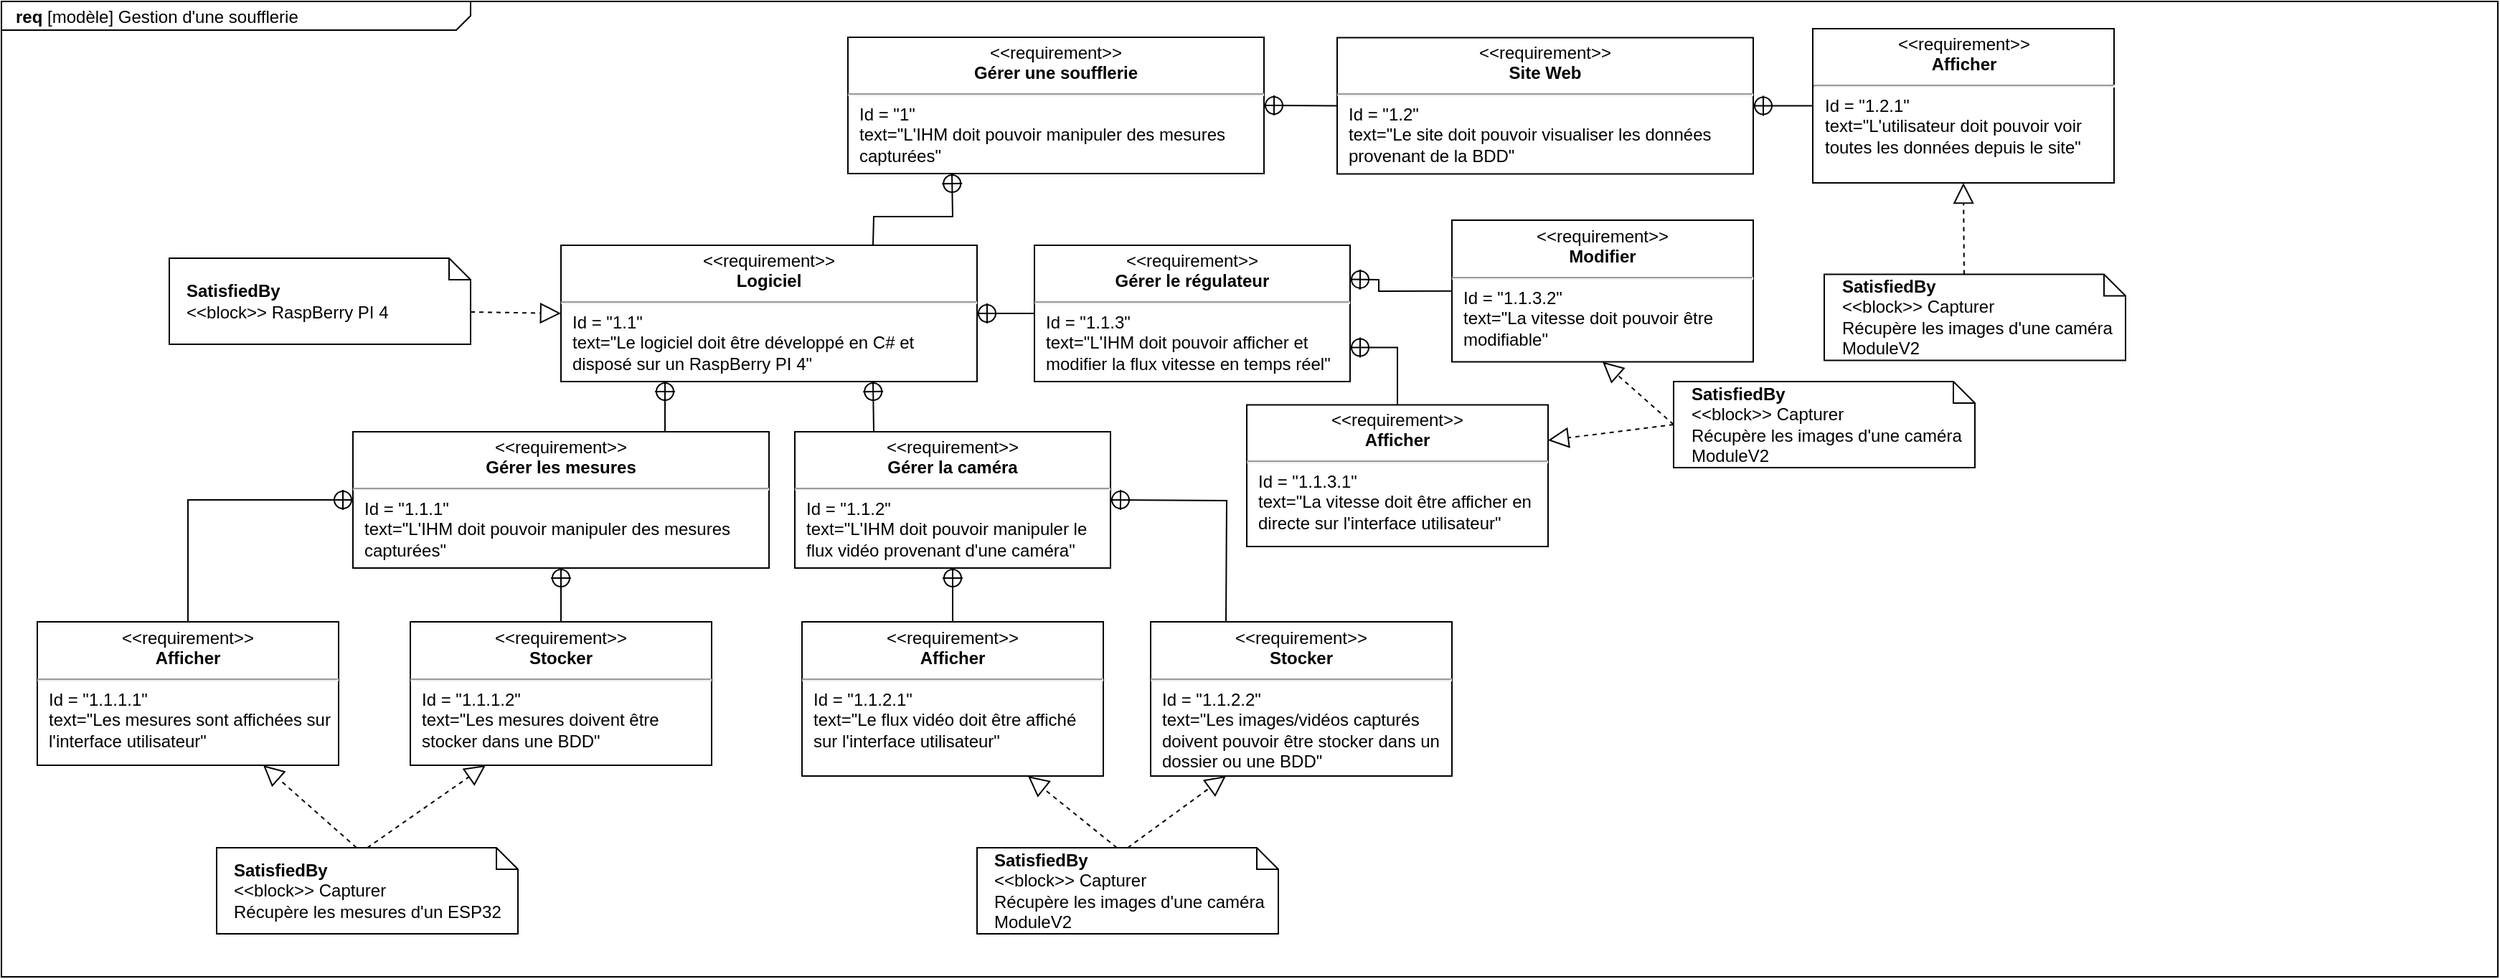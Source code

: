 <mxfile version="21.2.9" type="github">
  <diagram name="Page-1" id="929967ad-93f9-6ef4-fab6-5d389245f69c">
    <mxGraphModel dx="1512" dy="740" grid="0" gridSize="10" guides="1" tooltips="1" connect="1" arrows="1" fold="1" page="1" pageScale="1.5" pageWidth="1169" pageHeight="826" background="none" math="0" shadow="0">
      <root>
        <mxCell id="0" style=";html=1;" />
        <mxCell id="1" style=";html=1;" parent="0" />
        <mxCell id="1672d66443f91eb5-1" value="&lt;p style=&quot;margin: 0px ; margin-top: 4px ; margin-left: 10px ; text-align: left&quot;&gt;&lt;b&gt;req&lt;/b&gt;&amp;nbsp;[modèle] Gestion d&#39;une soufflerie&lt;/p&gt;" style="html=1;strokeWidth=1;shape=mxgraph.sysml.package;html=1;overflow=fill;whiteSpace=wrap;fillColor=none;gradientColor=none;fontSize=12;align=center;labelX=327.64;" parent="1" vertex="1">
          <mxGeometry x="160" y="340" width="1740" height="680" as="geometry" />
        </mxCell>
        <mxCell id="1672d66443f91eb5-21" style="edgeStyle=none;rounded=0;html=1;dashed=1;endArrow=none;endFill=0;jettySize=auto;orthogonalLoop=1;" parent="1" source="1672d66443f91eb5-6" edge="1">
          <mxGeometry relative="1" as="geometry">
            <mxPoint x="1066.583" y="655" as="targetPoint" />
          </mxGeometry>
        </mxCell>
        <mxCell id="1672d66443f91eb5-16" style="edgeStyle=orthogonalEdgeStyle;rounded=0;html=1;endArrow=circlePlus;endFill=0;jettySize=auto;orthogonalLoop=1;entryX=0.25;entryY=1;" parent="1" target="1672d66443f91eb5-5" edge="1">
          <mxGeometry relative="1" as="geometry">
            <Array as="points">
              <mxPoint x="627" y="635" />
              <mxPoint x="677" y="635" />
            </Array>
            <mxPoint x="627" y="655" as="sourcePoint" />
          </mxGeometry>
        </mxCell>
        <mxCell id="1672d66443f91eb5-17" style="edgeStyle=orthogonalEdgeStyle;rounded=0;html=1;endArrow=circlePlus;endFill=0;jettySize=auto;orthogonalLoop=1;entryX=0.5;entryY=1;" parent="1" source="1672d66443f91eb5-8" edge="1">
          <mxGeometry relative="1" as="geometry">
            <Array as="points">
              <mxPoint x="817" y="635" />
              <mxPoint x="717" y="635" />
            </Array>
            <mxPoint x="717" y="605" as="targetPoint" />
          </mxGeometry>
        </mxCell>
        <mxCell id="1672d66443f91eb5-18" style="edgeStyle=orthogonalEdgeStyle;rounded=0;html=1;endArrow=circlePlus;endFill=0;jettySize=auto;orthogonalLoop=1;entryX=0.75;entryY=1;" parent="1" source="1672d66443f91eb5-9" edge="1">
          <mxGeometry relative="1" as="geometry">
            <Array as="points">
              <mxPoint x="1017" y="625" />
              <mxPoint x="757" y="625" />
            </Array>
            <mxPoint x="757" y="605" as="targetPoint" />
          </mxGeometry>
        </mxCell>
        <mxCell id="MLXDjhbPjjfRIESLKYg0-1" value="&lt;p style=&quot;margin: 0px ; margin-top: 4px ; text-align: center&quot;&gt;&amp;lt;&amp;lt;requirement&amp;gt;&amp;gt;&lt;br&gt;&lt;b&gt;Gérer&amp;nbsp;les mesures&lt;/b&gt;&lt;/p&gt;&lt;hr&gt;&lt;p style=&quot;margin: 0px ; margin-left: 8px ; text-align: left&quot;&gt;Id = &quot;1.1.1&quot;&lt;/p&gt;&lt;p style=&quot;margin: 0px ; margin-left: 8px ; text-align: left&quot;&gt;text=&quot;L&#39;IHM doit pouvoir manipuler des mesures capturées&quot;&lt;/p&gt;" style="shape=rect;html=1;overflow=fill;whiteSpace=wrap;" vertex="1" parent="1">
          <mxGeometry x="405" y="640" width="290" height="95" as="geometry" />
        </mxCell>
        <mxCell id="MLXDjhbPjjfRIESLKYg0-2" value="&lt;p style=&quot;margin: 0px ; margin-top: 4px ; text-align: center&quot;&gt;&amp;lt;&amp;lt;requirement&amp;gt;&amp;gt;&lt;br&gt;&lt;b&gt;Afficher&lt;/b&gt;&lt;/p&gt;&lt;hr&gt;&lt;p style=&quot;margin: 0px ; margin-left: 8px ; text-align: left&quot;&gt;Id = &quot;1.1.1.1&quot;&lt;/p&gt;&lt;p style=&quot;margin: 0px ; margin-left: 8px ; text-align: left&quot;&gt;text=&quot;Les mesures sont affichées sur l&#39;interface utilisateur&quot;&lt;/p&gt;" style="shape=rect;html=1;overflow=fill;whiteSpace=wrap;" vertex="1" parent="1">
          <mxGeometry x="185" y="772.5" width="210" height="100" as="geometry" />
        </mxCell>
        <mxCell id="MLXDjhbPjjfRIESLKYg0-3" value="" style="edgeStyle=none;html=1;startArrow=sysMLPackCont;startSize=12;endArrow=none;rounded=0;exitX=0;exitY=0.5;exitDx=0;exitDy=0;entryX=0.5;entryY=0;entryDx=0;entryDy=0;" edge="1" parent="1" source="MLXDjhbPjjfRIESLKYg0-1" target="MLXDjhbPjjfRIESLKYg0-2">
          <mxGeometry width="160" relative="1" as="geometry">
            <mxPoint x="505" y="872.5" as="sourcePoint" />
            <mxPoint x="665" y="872.5" as="targetPoint" />
            <Array as="points">
              <mxPoint x="290" y="687.5" />
            </Array>
          </mxGeometry>
        </mxCell>
        <mxCell id="MLXDjhbPjjfRIESLKYg0-4" value="&lt;p style=&quot;margin: 0px ; margin-top: 4px ; text-align: center&quot;&gt;&amp;lt;&amp;lt;requirement&amp;gt;&amp;gt;&lt;br&gt;&lt;b&gt;Stocker&lt;/b&gt;&lt;/p&gt;&lt;hr&gt;&lt;p style=&quot;margin: 0px ; margin-left: 8px ; text-align: left&quot;&gt;Id = &quot;1.1.1.2&quot;&lt;/p&gt;&lt;p style=&quot;margin: 0px ; margin-left: 8px ; text-align: left&quot;&gt;text=&quot;Les mesures doivent être stocker dans une BDD&quot;&lt;/p&gt;" style="shape=rect;html=1;overflow=fill;whiteSpace=wrap;" vertex="1" parent="1">
          <mxGeometry x="445" y="772.5" width="210" height="100" as="geometry" />
        </mxCell>
        <mxCell id="MLXDjhbPjjfRIESLKYg0-5" value="" style="edgeStyle=none;html=1;startArrow=sysMLPackCont;startSize=12;endArrow=none;rounded=0;exitX=0.5;exitY=1;exitDx=0;exitDy=0;entryX=0.5;entryY=0;entryDx=0;entryDy=0;" edge="1" parent="1" source="MLXDjhbPjjfRIESLKYg0-1" target="MLXDjhbPjjfRIESLKYg0-4">
          <mxGeometry width="160" relative="1" as="geometry">
            <mxPoint x="535" y="812.5" as="sourcePoint" />
            <mxPoint x="695" y="812.5" as="targetPoint" />
          </mxGeometry>
        </mxCell>
        <mxCell id="MLXDjhbPjjfRIESLKYg0-9" value="&lt;p style=&quot;margin: 0px ; margin-top: 4px ; text-align: center&quot;&gt;&amp;lt;&amp;lt;requirement&amp;gt;&amp;gt;&lt;br&gt;&lt;b&gt;Gérer une soufflerie&lt;/b&gt;&lt;/p&gt;&lt;hr&gt;&lt;p style=&quot;margin: 0px ; margin-left: 8px ; text-align: left&quot;&gt;Id = &quot;1&quot;&lt;/p&gt;&lt;p style=&quot;margin: 0px ; margin-left: 8px ; text-align: left&quot;&gt;text=&quot;L&#39;IHM doit pouvoir manipuler des mesures capturées&quot;&lt;/p&gt;" style="shape=rect;html=1;overflow=fill;whiteSpace=wrap;" vertex="1" parent="1">
          <mxGeometry x="750" y="365" width="290" height="95" as="geometry" />
        </mxCell>
        <mxCell id="MLXDjhbPjjfRIESLKYg0-10" value="&lt;p style=&quot;margin: 0px ; margin-top: 4px ; text-align: center&quot;&gt;&amp;lt;&amp;lt;requirement&amp;gt;&amp;gt;&lt;br&gt;&lt;b&gt;Logiciel&lt;/b&gt;&lt;/p&gt;&lt;hr&gt;&lt;p style=&quot;margin: 0px ; margin-left: 8px ; text-align: left&quot;&gt;Id = &quot;1.1&quot;&lt;/p&gt;&lt;p style=&quot;margin: 0px ; margin-left: 8px ; text-align: left&quot;&gt;text=&quot;Le logiciel doit être développé en C# et disposé sur un RaspBerry PI 4&quot;&lt;/p&gt;" style="shape=rect;html=1;overflow=fill;whiteSpace=wrap;" vertex="1" parent="1">
          <mxGeometry x="550" y="510" width="290" height="95" as="geometry" />
        </mxCell>
        <mxCell id="MLXDjhbPjjfRIESLKYg0-12" value="" style="edgeStyle=none;html=1;startArrow=sysMLPackCont;startSize=12;endArrow=none;rounded=0;exitX=0.25;exitY=1;exitDx=0;exitDy=0;entryX=0.75;entryY=0;entryDx=0;entryDy=0;" edge="1" parent="1" source="MLXDjhbPjjfRIESLKYg0-10" target="MLXDjhbPjjfRIESLKYg0-1">
          <mxGeometry width="160" relative="1" as="geometry">
            <mxPoint x="620" y="610" as="sourcePoint" />
            <mxPoint x="780" y="610" as="targetPoint" />
          </mxGeometry>
        </mxCell>
        <mxCell id="MLXDjhbPjjfRIESLKYg0-16" value="&lt;b&gt;SatisfiedBy&lt;/b&gt;&lt;div&gt;&amp;lt;&amp;lt;block&amp;gt;&amp;gt; RaspBerry PI 4&lt;/div&gt;" style="shape=note;size=15;align=left;spacingLeft=10;html=1;whiteSpace=wrap;strokeWidth=1;fontSize=12;" vertex="1" parent="1">
          <mxGeometry x="277" y="519" width="210" height="60" as="geometry" />
        </mxCell>
        <mxCell id="MLXDjhbPjjfRIESLKYg0-18" value="" style="edgeStyle=none;html=1;endSize=12;endArrow=block;endFill=0;dashed=1;rounded=0;exitX=0;exitY=0;exitDx=210;exitDy=37.5;exitPerimeter=0;entryX=0;entryY=0.5;entryDx=0;entryDy=0;" edge="1" parent="1" source="MLXDjhbPjjfRIESLKYg0-16" target="MLXDjhbPjjfRIESLKYg0-10">
          <mxGeometry width="160" relative="1" as="geometry">
            <mxPoint x="490" y="650" as="sourcePoint" />
            <mxPoint x="650" y="650" as="targetPoint" />
          </mxGeometry>
        </mxCell>
        <mxCell id="MLXDjhbPjjfRIESLKYg0-20" value="&lt;b&gt;SatisfiedBy&lt;/b&gt;&lt;div&gt;&amp;lt;&amp;lt;block&amp;gt;&amp;gt; Capturer&lt;/div&gt;&lt;div&gt;Récupère les mesures d&#39;un ESP32&lt;/div&gt;" style="shape=note;size=15;align=left;spacingLeft=10;html=1;whiteSpace=wrap;strokeWidth=1;fontSize=12;" vertex="1" parent="1">
          <mxGeometry x="310" y="930" width="210" height="60" as="geometry" />
        </mxCell>
        <mxCell id="MLXDjhbPjjfRIESLKYg0-21" value="" style="edgeStyle=none;html=1;endSize=12;endArrow=block;endFill=0;dashed=1;rounded=0;exitX=0;exitY=0;exitDx=97.5;exitDy=0;exitPerimeter=0;entryX=0.75;entryY=1;entryDx=0;entryDy=0;" edge="1" parent="1" source="MLXDjhbPjjfRIESLKYg0-20" target="MLXDjhbPjjfRIESLKYg0-2">
          <mxGeometry width="160" relative="1" as="geometry">
            <mxPoint x="245" y="1091" as="sourcePoint" />
            <mxPoint x="315" y="990" as="targetPoint" />
          </mxGeometry>
        </mxCell>
        <mxCell id="MLXDjhbPjjfRIESLKYg0-35" value="&lt;p style=&quot;margin: 0px ; margin-top: 4px ; text-align: center&quot;&gt;&amp;lt;&amp;lt;requirement&amp;gt;&amp;gt;&lt;br&gt;&lt;b&gt;Gérer&amp;nbsp;la caméra&lt;/b&gt;&lt;/p&gt;&lt;hr&gt;&lt;p style=&quot;margin: 0px ; margin-left: 8px ; text-align: left&quot;&gt;Id = &quot;1.1.2&quot;&lt;/p&gt;&lt;p style=&quot;margin: 0px ; margin-left: 8px ; text-align: left&quot;&gt;text=&quot;L&#39;IHM doit pouvoir manipuler le flux vidéo provenant d&#39;une caméra&quot;&lt;/p&gt;" style="shape=rect;html=1;overflow=fill;whiteSpace=wrap;" vertex="1" parent="1">
          <mxGeometry x="713" y="640" width="220" height="95" as="geometry" />
        </mxCell>
        <mxCell id="MLXDjhbPjjfRIESLKYg0-38" value="&lt;p style=&quot;margin: 0px ; margin-top: 4px ; text-align: center&quot;&gt;&amp;lt;&amp;lt;requirement&amp;gt;&amp;gt;&lt;br&gt;&lt;b&gt;Afficher&lt;/b&gt;&lt;/p&gt;&lt;hr&gt;&lt;p style=&quot;margin: 0px ; margin-left: 8px ; text-align: left&quot;&gt;Id = &quot;1.1.2.1&quot;&lt;/p&gt;&lt;p style=&quot;margin: 0px ; margin-left: 8px ; text-align: left&quot;&gt;text=&quot;Le flux vidéo doit être affiché sur l&#39;interface utilisateur&quot;&lt;/p&gt;" style="shape=rect;html=1;overflow=fill;whiteSpace=wrap;" vertex="1" parent="1">
          <mxGeometry x="718" y="772.5" width="210" height="107.5" as="geometry" />
        </mxCell>
        <mxCell id="MLXDjhbPjjfRIESLKYg0-39" value="" style="edgeStyle=none;html=1;startArrow=sysMLPackCont;startSize=12;endArrow=none;rounded=0;exitX=0.5;exitY=1;exitDx=0;exitDy=0;entryX=0.5;entryY=0;entryDx=0;entryDy=0;" edge="1" parent="1" source="MLXDjhbPjjfRIESLKYg0-35" target="MLXDjhbPjjfRIESLKYg0-38">
          <mxGeometry width="160" relative="1" as="geometry">
            <mxPoint x="840" y="812.5" as="sourcePoint" />
            <mxPoint x="1000" y="812.5" as="targetPoint" />
          </mxGeometry>
        </mxCell>
        <mxCell id="MLXDjhbPjjfRIESLKYg0-40" value="" style="edgeStyle=none;html=1;startArrow=sysMLPackCont;startSize=12;endArrow=none;rounded=0;exitX=0.75;exitY=1;exitDx=0;exitDy=0;entryX=0.25;entryY=0;entryDx=0;entryDy=0;" edge="1" parent="1" target="MLXDjhbPjjfRIESLKYg0-35" source="MLXDjhbPjjfRIESLKYg0-10">
          <mxGeometry width="160" relative="1" as="geometry">
            <mxPoint x="1198" y="605" as="sourcePoint" />
            <mxPoint x="1355" y="610" as="targetPoint" />
          </mxGeometry>
        </mxCell>
        <mxCell id="MLXDjhbPjjfRIESLKYg0-42" value="&lt;b&gt;SatisfiedBy&lt;/b&gt;&lt;div&gt;&amp;lt;&amp;lt;block&amp;gt;&amp;gt; Capturer&lt;/div&gt;&lt;div&gt;Récupère les images d&#39;une caméra ModuleV2&lt;/div&gt;" style="shape=note;size=15;align=left;spacingLeft=10;html=1;whiteSpace=wrap;strokeWidth=1;fontSize=12;" vertex="1" parent="1">
          <mxGeometry x="840" y="930" width="210" height="60" as="geometry" />
        </mxCell>
        <mxCell id="MLXDjhbPjjfRIESLKYg0-43" value="" style="edgeStyle=none;html=1;endSize=12;endArrow=block;endFill=0;dashed=1;rounded=0;entryX=0.75;entryY=1;entryDx=0;entryDy=0;exitX=0;exitY=0;exitDx=97.5;exitDy=0;exitPerimeter=0;" edge="1" parent="1" source="MLXDjhbPjjfRIESLKYg0-42" target="MLXDjhbPjjfRIESLKYg0-38">
          <mxGeometry width="160" relative="1" as="geometry">
            <mxPoint x="940" y="994" as="sourcePoint" />
            <mxPoint x="1040" y="1006" as="targetPoint" />
          </mxGeometry>
        </mxCell>
        <mxCell id="MLXDjhbPjjfRIESLKYg0-46" value="&lt;p style=&quot;margin: 0px ; margin-top: 4px ; text-align: center&quot;&gt;&amp;lt;&amp;lt;requirement&amp;gt;&amp;gt;&lt;br&gt;&lt;b&gt;Stocker&lt;/b&gt;&lt;/p&gt;&lt;hr&gt;&lt;p style=&quot;margin: 0px ; margin-left: 8px ; text-align: left&quot;&gt;Id = &quot;1.1.2.2&quot;&lt;/p&gt;&lt;p style=&quot;margin: 0px ; margin-left: 8px ; text-align: left&quot;&gt;text=&quot;Les images/vidéos capturés doivent pouvoir être stocker dans un dossier ou une BDD&quot;&lt;/p&gt;" style="shape=rect;html=1;overflow=fill;whiteSpace=wrap;" vertex="1" parent="1">
          <mxGeometry x="961" y="772.5" width="210" height="107.5" as="geometry" />
        </mxCell>
        <mxCell id="MLXDjhbPjjfRIESLKYg0-47" value="" style="edgeStyle=none;html=1;startArrow=sysMLPackCont;startSize=12;endArrow=none;rounded=0;exitX=1;exitY=0.5;exitDx=0;exitDy=0;entryX=0.25;entryY=0;entryDx=0;entryDy=0;" edge="1" parent="1" source="MLXDjhbPjjfRIESLKYg0-35" target="MLXDjhbPjjfRIESLKYg0-46">
          <mxGeometry width="160" relative="1" as="geometry">
            <mxPoint x="833" y="745" as="sourcePoint" />
            <mxPoint x="833" y="783" as="targetPoint" />
            <Array as="points">
              <mxPoint x="1014" y="688" />
            </Array>
          </mxGeometry>
        </mxCell>
        <mxCell id="MLXDjhbPjjfRIESLKYg0-51" value="" style="edgeStyle=none;html=1;endSize=12;endArrow=block;endFill=0;dashed=1;rounded=0;exitX=0.5;exitY=0;exitDx=0;exitDy=0;exitPerimeter=0;entryX=0.25;entryY=1;entryDx=0;entryDy=0;" edge="1" parent="1" source="MLXDjhbPjjfRIESLKYg0-20" target="MLXDjhbPjjfRIESLKYg0-4">
          <mxGeometry width="160" relative="1" as="geometry">
            <mxPoint x="417" y="962" as="sourcePoint" />
            <mxPoint x="353" y="883" as="targetPoint" />
          </mxGeometry>
        </mxCell>
        <mxCell id="MLXDjhbPjjfRIESLKYg0-54" value="" style="edgeStyle=none;html=1;endSize=12;endArrow=block;endFill=0;dashed=1;rounded=0;entryX=0.25;entryY=1;entryDx=0;entryDy=0;exitX=0.5;exitY=0;exitDx=0;exitDy=0;exitPerimeter=0;" edge="1" parent="1" source="MLXDjhbPjjfRIESLKYg0-42" target="MLXDjhbPjjfRIESLKYg0-46">
          <mxGeometry width="160" relative="1" as="geometry">
            <mxPoint x="958" y="986" as="sourcePoint" />
            <mxPoint x="886" y="890" as="targetPoint" />
          </mxGeometry>
        </mxCell>
        <mxCell id="MLXDjhbPjjfRIESLKYg0-76" value="&lt;p style=&quot;margin: 0px ; margin-top: 4px ; text-align: center&quot;&gt;&amp;lt;&amp;lt;requirement&amp;gt;&amp;gt;&lt;br&gt;&lt;b&gt;Site Web&lt;/b&gt;&lt;/p&gt;&lt;hr&gt;&lt;p style=&quot;margin: 0px ; margin-left: 8px ; text-align: left&quot;&gt;Id = &quot;1.2&quot;&lt;/p&gt;&lt;p style=&quot;margin: 0px ; margin-left: 8px ; text-align: left&quot;&gt;text=&quot;Le site doit pouvoir visualiser les données provenant de la BDD&quot;&lt;/p&gt;" style="shape=rect;html=1;overflow=fill;whiteSpace=wrap;" vertex="1" parent="1">
          <mxGeometry x="1091" y="365.25" width="290" height="95" as="geometry" />
        </mxCell>
        <mxCell id="MLXDjhbPjjfRIESLKYg0-77" value="&lt;p style=&quot;margin: 0px ; margin-top: 4px ; text-align: center&quot;&gt;&amp;lt;&amp;lt;requirement&amp;gt;&amp;gt;&lt;br&gt;&lt;b&gt;Afficher&lt;/b&gt;&lt;/p&gt;&lt;hr&gt;&lt;p style=&quot;margin: 0px ; margin-left: 8px ; text-align: left&quot;&gt;Id = &quot;1.2.1&quot;&lt;/p&gt;&lt;p style=&quot;margin: 0px ; margin-left: 8px ; text-align: left&quot;&gt;text=&quot;L&#39;utilisateur doit pouvoir voir toutes les données depuis le site&quot;&lt;/p&gt;" style="shape=rect;html=1;overflow=fill;whiteSpace=wrap;" vertex="1" parent="1">
          <mxGeometry x="1422.5" y="359" width="210" height="107.5" as="geometry" />
        </mxCell>
        <mxCell id="MLXDjhbPjjfRIESLKYg0-79" value="&lt;b&gt;SatisfiedBy&lt;/b&gt;&lt;div&gt;&amp;lt;&amp;lt;block&amp;gt;&amp;gt; Capturer&lt;/div&gt;&lt;div&gt;Récupère les images d&#39;une caméra ModuleV2&lt;/div&gt;" style="shape=note;size=15;align=left;spacingLeft=10;html=1;whiteSpace=wrap;strokeWidth=1;fontSize=12;" vertex="1" parent="1">
          <mxGeometry x="1430.5" y="530.25" width="210" height="60" as="geometry" />
        </mxCell>
        <mxCell id="MLXDjhbPjjfRIESLKYg0-80" value="" style="edgeStyle=none;html=1;endSize=12;endArrow=block;endFill=0;dashed=1;rounded=0;entryX=0.5;entryY=1;entryDx=0;entryDy=0;exitX=0;exitY=0;exitDx=97.5;exitDy=0;exitPerimeter=0;" edge="1" parent="1" source="MLXDjhbPjjfRIESLKYg0-79" target="MLXDjhbPjjfRIESLKYg0-77">
          <mxGeometry width="160" relative="1" as="geometry">
            <mxPoint x="1085.5" y="795.25" as="sourcePoint" />
            <mxPoint x="1154.5" y="745.25" as="targetPoint" />
          </mxGeometry>
        </mxCell>
        <mxCell id="MLXDjhbPjjfRIESLKYg0-83" value="" style="edgeStyle=none;html=1;startArrow=sysMLPackCont;startSize=12;endArrow=none;rounded=0;exitX=1;exitY=0.5;exitDx=0;exitDy=0;entryX=0;entryY=0.5;entryDx=0;entryDy=0;" edge="1" parent="1" source="MLXDjhbPjjfRIESLKYg0-76" target="MLXDjhbPjjfRIESLKYg0-77">
          <mxGeometry width="160" relative="1" as="geometry">
            <mxPoint x="1245.5" y="585.25" as="sourcePoint" />
            <mxPoint x="1405.5" y="585.25" as="targetPoint" />
          </mxGeometry>
        </mxCell>
        <mxCell id="MLXDjhbPjjfRIESLKYg0-84" value="" style="edgeStyle=none;html=1;startArrow=sysMLPackCont;startSize=12;endArrow=none;rounded=0;exitX=1;exitY=0.5;exitDx=0;exitDy=0;entryX=0;entryY=0.5;entryDx=0;entryDy=0;" edge="1" parent="1" source="MLXDjhbPjjfRIESLKYg0-9" target="MLXDjhbPjjfRIESLKYg0-76">
          <mxGeometry width="160" relative="1" as="geometry">
            <mxPoint x="880" y="550" as="sourcePoint" />
            <mxPoint x="1040" y="550" as="targetPoint" />
          </mxGeometry>
        </mxCell>
        <mxCell id="MLXDjhbPjjfRIESLKYg0-85" value="" style="edgeStyle=none;html=1;startArrow=sysMLPackCont;startSize=12;endArrow=none;rounded=0;exitX=0.25;exitY=1;exitDx=0;exitDy=0;entryX=0.75;entryY=0;entryDx=0;entryDy=0;" edge="1" parent="1" source="MLXDjhbPjjfRIESLKYg0-9" target="MLXDjhbPjjfRIESLKYg0-10">
          <mxGeometry width="160" relative="1" as="geometry">
            <mxPoint x="640" y="480" as="sourcePoint" />
            <mxPoint x="800" y="480" as="targetPoint" />
            <Array as="points">
              <mxPoint x="823" y="490" />
              <mxPoint x="768" y="490" />
            </Array>
          </mxGeometry>
        </mxCell>
        <mxCell id="MLXDjhbPjjfRIESLKYg0-88" value="&lt;p style=&quot;margin: 0px ; margin-top: 4px ; text-align: center&quot;&gt;&amp;lt;&amp;lt;requirement&amp;gt;&amp;gt;&lt;br&gt;&lt;b&gt;Gérer&amp;nbsp;le régulateur&lt;/b&gt;&lt;/p&gt;&lt;hr&gt;&lt;p style=&quot;margin: 0px ; margin-left: 8px ; text-align: left&quot;&gt;Id = &quot;1.1.3&quot;&lt;/p&gt;&lt;p style=&quot;margin: 0px ; margin-left: 8px ; text-align: left&quot;&gt;text=&quot;L&#39;IHM doit pouvoir afficher et modifier la flux vitesse en temps réel&quot;&lt;/p&gt;" style="shape=rect;html=1;overflow=fill;whiteSpace=wrap;" vertex="1" parent="1">
          <mxGeometry x="880" y="510" width="220" height="95" as="geometry" />
        </mxCell>
        <mxCell id="MLXDjhbPjjfRIESLKYg0-89" value="&lt;p style=&quot;margin: 0px ; margin-top: 4px ; text-align: center&quot;&gt;&amp;lt;&amp;lt;requirement&amp;gt;&amp;gt;&lt;br&gt;&lt;b&gt;Afficher&lt;/b&gt;&lt;/p&gt;&lt;hr&gt;&lt;p style=&quot;margin: 0px ; margin-left: 8px ; text-align: left&quot;&gt;Id = &quot;1.1.3.1&quot;&lt;/p&gt;&lt;p style=&quot;margin: 0px ; margin-left: 8px ; text-align: left&quot;&gt;text=&quot;La vitesse doit être afficher en directe sur l&#39;interface utilisateur&quot;&lt;/p&gt;" style="shape=rect;html=1;overflow=fill;whiteSpace=wrap;" vertex="1" parent="1">
          <mxGeometry x="1028" y="621.25" width="210" height="98.75" as="geometry" />
        </mxCell>
        <mxCell id="MLXDjhbPjjfRIESLKYg0-90" value="" style="edgeStyle=none;html=1;startArrow=sysMLPackCont;startSize=12;endArrow=none;rounded=0;exitX=1;exitY=0.75;exitDx=0;exitDy=0;entryX=0.5;entryY=0;entryDx=0;entryDy=0;" edge="1" parent="1" source="MLXDjhbPjjfRIESLKYg0-88" target="MLXDjhbPjjfRIESLKYg0-89">
          <mxGeometry width="160" relative="1" as="geometry">
            <mxPoint x="1150" y="661.25" as="sourcePoint" />
            <mxPoint x="1310" y="661.25" as="targetPoint" />
            <Array as="points">
              <mxPoint x="1133" y="581.25" />
            </Array>
          </mxGeometry>
        </mxCell>
        <mxCell id="MLXDjhbPjjfRIESLKYg0-91" value="&lt;b&gt;SatisfiedBy&lt;/b&gt;&lt;div&gt;&amp;lt;&amp;lt;block&amp;gt;&amp;gt; Capturer&lt;/div&gt;&lt;div&gt;Récupère les images d&#39;une caméra ModuleV2&lt;/div&gt;" style="shape=note;size=15;align=left;spacingLeft=10;html=1;whiteSpace=wrap;strokeWidth=1;fontSize=12;" vertex="1" parent="1">
          <mxGeometry x="1325.5" y="605" width="210" height="60" as="geometry" />
        </mxCell>
        <mxCell id="MLXDjhbPjjfRIESLKYg0-92" value="" style="edgeStyle=none;html=1;endSize=12;endArrow=block;endFill=0;dashed=1;rounded=0;entryX=1;entryY=0.25;entryDx=0;entryDy=0;exitX=0;exitY=0.5;exitDx=0;exitDy=0;exitPerimeter=0;" edge="1" parent="1" source="MLXDjhbPjjfRIESLKYg0-91" target="MLXDjhbPjjfRIESLKYg0-89">
          <mxGeometry width="160" relative="1" as="geometry">
            <mxPoint x="1250" y="846.5" as="sourcePoint" />
            <mxPoint x="1350" y="858.5" as="targetPoint" />
          </mxGeometry>
        </mxCell>
        <mxCell id="MLXDjhbPjjfRIESLKYg0-93" value="&lt;p style=&quot;margin: 0px ; margin-top: 4px ; text-align: center&quot;&gt;&amp;lt;&amp;lt;requirement&amp;gt;&amp;gt;&lt;br&gt;&lt;b&gt;Modifier&lt;/b&gt;&lt;/p&gt;&lt;hr&gt;&lt;p style=&quot;margin: 0px ; margin-left: 8px ; text-align: left&quot;&gt;Id = &quot;1.1.3.2&quot;&lt;/p&gt;&lt;p style=&quot;margin: 0px ; margin-left: 8px ; text-align: left&quot;&gt;text=&quot;La vitesse doit pouvoir être modifiable&quot;&lt;/p&gt;" style="shape=rect;html=1;overflow=fill;whiteSpace=wrap;" vertex="1" parent="1">
          <mxGeometry x="1171" y="492.5" width="210" height="98.75" as="geometry" />
        </mxCell>
        <mxCell id="MLXDjhbPjjfRIESLKYg0-95" value="" style="edgeStyle=none;html=1;endSize=12;endArrow=block;endFill=0;dashed=1;rounded=0;entryX=0.5;entryY=1;entryDx=0;entryDy=0;exitX=0;exitY=0.5;exitDx=0;exitDy=0;exitPerimeter=0;" edge="1" parent="1" source="MLXDjhbPjjfRIESLKYg0-91" target="MLXDjhbPjjfRIESLKYg0-93">
          <mxGeometry width="160" relative="1" as="geometry">
            <mxPoint x="1268" y="838.5" as="sourcePoint" />
            <mxPoint x="1196" y="742.5" as="targetPoint" />
          </mxGeometry>
        </mxCell>
        <mxCell id="MLXDjhbPjjfRIESLKYg0-98" value="" style="edgeStyle=none;html=1;startArrow=sysMLPackCont;startSize=12;endArrow=none;rounded=0;entryX=0;entryY=0.5;entryDx=0;entryDy=0;" edge="1" parent="1" source="MLXDjhbPjjfRIESLKYg0-10" target="MLXDjhbPjjfRIESLKYg0-88">
          <mxGeometry width="160" relative="1" as="geometry">
            <mxPoint x="1210" y="550" as="sourcePoint" />
            <mxPoint x="1370" y="550" as="targetPoint" />
          </mxGeometry>
        </mxCell>
        <mxCell id="MLXDjhbPjjfRIESLKYg0-100" value="" style="edgeStyle=none;html=1;startArrow=sysMLPackCont;startSize=12;endArrow=none;rounded=0;exitX=1;exitY=0.25;exitDx=0;exitDy=0;entryX=0;entryY=0.5;entryDx=0;entryDy=0;" edge="1" parent="1" source="MLXDjhbPjjfRIESLKYg0-88" target="MLXDjhbPjjfRIESLKYg0-93">
          <mxGeometry width="160" relative="1" as="geometry">
            <mxPoint x="1070" y="550" as="sourcePoint" />
            <mxPoint x="1230" y="550" as="targetPoint" />
            <Array as="points">
              <mxPoint x="1120" y="534" />
              <mxPoint x="1120" y="542" />
            </Array>
          </mxGeometry>
        </mxCell>
      </root>
    </mxGraphModel>
  </diagram>
</mxfile>
